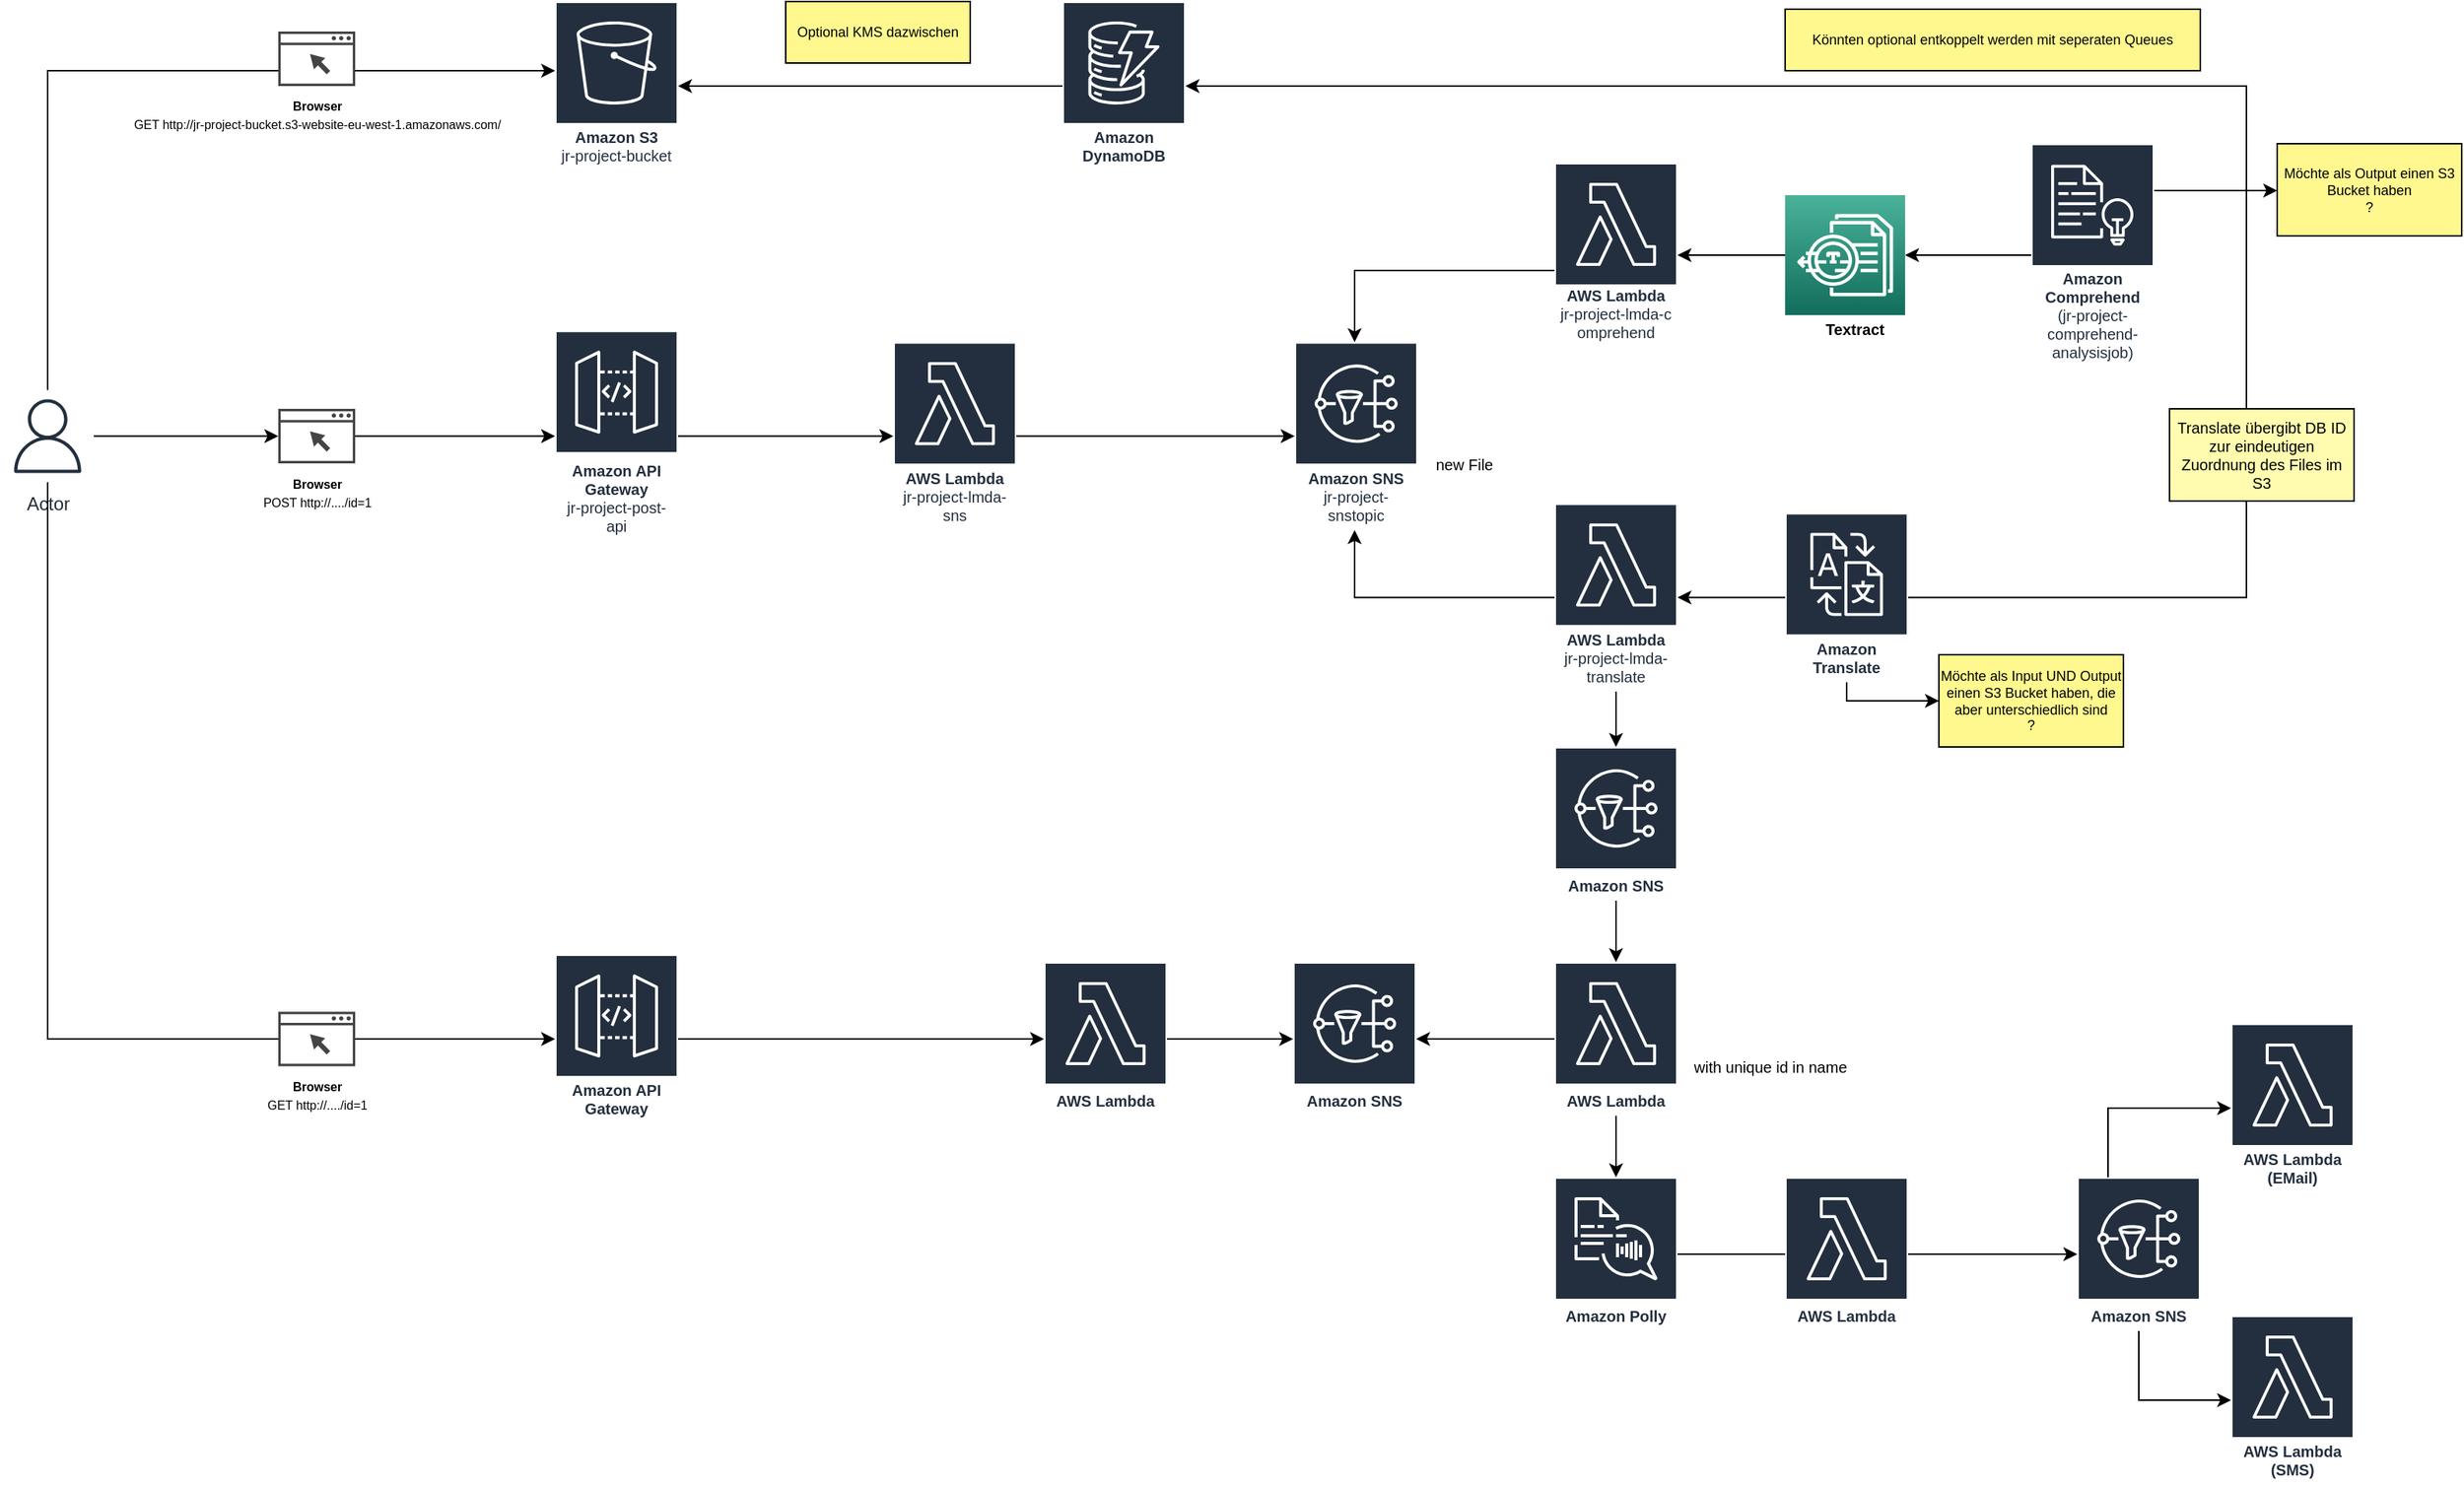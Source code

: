 <mxfile version="20.5.3" type="device"><diagram id="95vBne24npr8SuxhA-gB" name="Page-1"><mxGraphModel dx="1150" dy="440" grid="1" gridSize="10" guides="1" tooltips="1" connect="1" arrows="1" fold="1" page="1" pageScale="1" pageWidth="1654" pageHeight="2336" math="0" shadow="0"><root><mxCell id="0"/><mxCell id="1" parent="0"/><mxCell id="W8NpMtJ8kf_Z8Ei0mUSe-3" style="edgeStyle=orthogonalEdgeStyle;rounded=0;orthogonalLoop=1;jettySize=auto;html=1;startArrow=none;" parent="1" source="0fpMeOELZZ_zx-c1OUiV-1" target="W8NpMtJ8kf_Z8Ei0mUSe-2" edge="1"><mxGeometry relative="1" as="geometry"><Array as="points"><mxPoint x="320" y="500"/><mxPoint x="320" y="500"/></Array></mxGeometry></mxCell><mxCell id="0fpMeOELZZ_zx-c1OUiV-7" style="edgeStyle=orthogonalEdgeStyle;rounded=0;orthogonalLoop=1;jettySize=auto;html=1;fontSize=10;" parent="1" source="W8NpMtJ8kf_Z8Ei0mUSe-1" target="0fpMeOELZZ_zx-c1OUiV-6" edge="1"><mxGeometry relative="1" as="geometry"/></mxCell><mxCell id="W8NpMtJ8kf_Z8Ei0mUSe-1" value="Actor" style="sketch=0;outlineConnect=0;fontColor=#232F3E;gradientColor=none;strokeColor=#232F3E;fillColor=#ffffff;dashed=0;verticalLabelPosition=bottom;verticalAlign=top;align=center;html=1;fontSize=12;fontStyle=0;aspect=fixed;shape=mxgraph.aws4.resourceIcon;resIcon=mxgraph.aws4.user;" parent="1" vertex="1"><mxGeometry y="707.75" width="60" height="60" as="geometry"/></mxCell><mxCell id="W8NpMtJ8kf_Z8Ei0mUSe-2" value="&lt;div&gt;Am&lt;font style=&quot;font-size: 10px;&quot;&gt;azon S3&lt;/font&gt;&lt;font style=&quot;font-size: 10px;&quot;&gt; &lt;br&gt;&lt;/font&gt;&lt;/div&gt;&lt;div&gt;&lt;span style=&quot;font-weight: normal;&quot;&gt;&lt;font style=&quot;font-size: 10px;&quot;&gt;jr-project-bucket&lt;/font&gt;&lt;/span&gt;&lt;/div&gt;" style="sketch=0;outlineConnect=0;fontColor=#232F3E;gradientColor=none;strokeColor=#ffffff;fillColor=#232F3E;dashed=0;verticalLabelPosition=middle;verticalAlign=bottom;align=center;html=1;whiteSpace=wrap;fontSize=10;fontStyle=1;spacing=3;shape=mxgraph.aws4.productIcon;prIcon=mxgraph.aws4.s3;" parent="1" vertex="1"><mxGeometry x="360" y="455" width="80" height="110" as="geometry"/></mxCell><mxCell id="W8NpMtJ8kf_Z8Ei0mUSe-16" style="edgeStyle=orthogonalEdgeStyle;rounded=0;orthogonalLoop=1;jettySize=auto;html=1;" parent="1" source="W8NpMtJ8kf_Z8Ei0mUSe-6" target="W8NpMtJ8kf_Z8Ei0mUSe-2" edge="1"><mxGeometry relative="1" as="geometry"/></mxCell><mxCell id="W8NpMtJ8kf_Z8Ei0mUSe-6" value="Amazon DynamoDB" style="sketch=0;outlineConnect=0;fontColor=#232F3E;gradientColor=none;strokeColor=#ffffff;fillColor=#232F3E;dashed=0;verticalLabelPosition=middle;verticalAlign=bottom;align=center;html=1;whiteSpace=wrap;fontSize=10;fontStyle=1;spacing=3;shape=mxgraph.aws4.productIcon;prIcon=mxgraph.aws4.dynamodb;" parent="1" vertex="1"><mxGeometry x="690" y="455" width="80" height="110" as="geometry"/></mxCell><mxCell id="0fpMeOELZZ_zx-c1OUiV-1" value="&lt;div&gt;&lt;font style=&quot;font-size: 8px;&quot;&gt;&lt;b&gt;Browser&lt;/b&gt;&lt;br&gt;&lt;/font&gt;&lt;/div&gt;&lt;div&gt;&lt;font style=&quot;font-size: 8px;&quot;&gt;GET http://jr-project-bucket.s3-website-eu-west-1.amazonaws.com/&lt;/font&gt;&lt;/div&gt;" style="sketch=0;pointerEvents=1;shadow=0;dashed=0;html=1;strokeColor=none;fillColor=#434445;aspect=fixed;labelPosition=center;verticalLabelPosition=bottom;verticalAlign=top;align=center;outlineConnect=0;shape=mxgraph.vvd.web_browser;fontSize=10;" parent="1" vertex="1"><mxGeometry x="180" y="474.5" width="50" height="35.5" as="geometry"/></mxCell><mxCell id="0fpMeOELZZ_zx-c1OUiV-2" value="" style="edgeStyle=orthogonalEdgeStyle;rounded=0;orthogonalLoop=1;jettySize=auto;html=1;endArrow=none;" parent="1" source="W8NpMtJ8kf_Z8Ei0mUSe-1" target="0fpMeOELZZ_zx-c1OUiV-1" edge="1"><mxGeometry relative="1" as="geometry"><mxPoint x="190" y="340" as="sourcePoint"/><mxPoint x="360" y="340" as="targetPoint"/><Array as="points"><mxPoint x="30" y="500"/></Array></mxGeometry></mxCell><mxCell id="0fpMeOELZZ_zx-c1OUiV-10" style="edgeStyle=orthogonalEdgeStyle;rounded=0;orthogonalLoop=1;jettySize=auto;html=1;fontSize=10;" parent="1" source="0fpMeOELZZ_zx-c1OUiV-5" target="0fpMeOELZZ_zx-c1OUiV-11" edge="1"><mxGeometry relative="1" as="geometry"><mxPoint x="530" y="737.818" as="targetPoint"/></mxGeometry></mxCell><mxCell id="0fpMeOELZZ_zx-c1OUiV-5" value="&lt;div&gt;Amazon API Gateway&lt;/div&gt;&lt;span style=&quot;font-weight: normal;&quot;&gt;jr-project-post-api&lt;/span&gt;" style="sketch=0;outlineConnect=0;fontColor=#232F3E;gradientColor=none;strokeColor=#ffffff;fillColor=#232F3E;dashed=0;verticalLabelPosition=middle;verticalAlign=bottom;align=center;html=1;whiteSpace=wrap;fontSize=10;fontStyle=1;spacing=3;shape=mxgraph.aws4.productIcon;prIcon=mxgraph.aws4.api_gateway;" parent="1" vertex="1"><mxGeometry x="360" y="669.13" width="80" height="137.25" as="geometry"/></mxCell><mxCell id="0fpMeOELZZ_zx-c1OUiV-8" style="edgeStyle=orthogonalEdgeStyle;rounded=0;orthogonalLoop=1;jettySize=auto;html=1;fontSize=10;" parent="1" source="0fpMeOELZZ_zx-c1OUiV-6" target="0fpMeOELZZ_zx-c1OUiV-5" edge="1"><mxGeometry relative="1" as="geometry"/></mxCell><mxCell id="0fpMeOELZZ_zx-c1OUiV-6" value="&lt;div&gt;&lt;font style=&quot;font-size: 8px;&quot;&gt;&lt;b&gt;Browser&lt;/b&gt;&lt;br&gt;&lt;/font&gt;&lt;/div&gt;&lt;div&gt;&lt;font style=&quot;font-size: 8px;&quot;&gt;POST http://..../id=1&lt;br&gt;&lt;/font&gt;&lt;/div&gt;" style="sketch=0;pointerEvents=1;shadow=0;dashed=0;html=1;strokeColor=none;fillColor=#434445;aspect=fixed;labelPosition=center;verticalLabelPosition=bottom;verticalAlign=top;align=center;outlineConnect=0;shape=mxgraph.vvd.web_browser;fontSize=10;" parent="1" vertex="1"><mxGeometry x="180" y="720" width="50" height="35.5" as="geometry"/></mxCell><mxCell id="0fpMeOELZZ_zx-c1OUiV-14" style="edgeStyle=orthogonalEdgeStyle;rounded=0;orthogonalLoop=1;jettySize=auto;html=1;fontSize=10;" parent="1" source="0fpMeOELZZ_zx-c1OUiV-11" target="0fpMeOELZZ_zx-c1OUiV-13" edge="1"><mxGeometry relative="1" as="geometry"/></mxCell><mxCell id="0fpMeOELZZ_zx-c1OUiV-11" value="&lt;div&gt;AWS Lambda&lt;/div&gt;&lt;div&gt;&lt;span style=&quot;font-weight: normal;&quot;&gt;jr-project-lmda-sns&lt;/span&gt;&lt;br&gt;&lt;/div&gt;" style="sketch=0;outlineConnect=0;fontColor=#232F3E;gradientColor=none;strokeColor=#ffffff;fillColor=#232F3E;dashed=0;verticalLabelPosition=middle;verticalAlign=bottom;align=center;html=1;whiteSpace=wrap;fontSize=10;fontStyle=1;spacing=3;shape=mxgraph.aws4.productIcon;prIcon=mxgraph.aws4.lambda;" parent="1" vertex="1"><mxGeometry x="580" y="676.63" width="80" height="122.25" as="geometry"/></mxCell><mxCell id="0fpMeOELZZ_zx-c1OUiV-13" value="&lt;div&gt;Amazon SNS&lt;/div&gt;&lt;div&gt;&lt;span style=&quot;font-weight: normal;&quot;&gt;jr-project-snstopic&lt;/span&gt;&lt;br&gt;&lt;/div&gt;" style="sketch=0;outlineConnect=0;fontColor=#232F3E;gradientColor=none;strokeColor=#ffffff;fillColor=#232F3E;dashed=0;verticalLabelPosition=middle;verticalAlign=bottom;align=center;html=1;whiteSpace=wrap;fontSize=10;fontStyle=1;spacing=3;shape=mxgraph.aws4.productIcon;prIcon=mxgraph.aws4.sns;" parent="1" vertex="1"><mxGeometry x="841" y="676.63" width="80" height="122.25" as="geometry"/></mxCell><mxCell id="0fpMeOELZZ_zx-c1OUiV-17" style="edgeStyle=orthogonalEdgeStyle;rounded=0;orthogonalLoop=1;jettySize=auto;html=1;fontSize=10;" parent="1" source="0fpMeOELZZ_zx-c1OUiV-15" target="0fpMeOELZZ_zx-c1OUiV-13" edge="1"><mxGeometry relative="1" as="geometry"><Array as="points"><mxPoint x="880" y="630"/></Array></mxGeometry></mxCell><mxCell id="0fpMeOELZZ_zx-c1OUiV-15" value="&lt;div&gt;AWS Lambda&lt;/div&gt;&lt;div&gt;&lt;span style=&quot;font-weight: normal;&quot;&gt;&lt;span data-analytics-type=&quot;variant&quot; data-analytics=&quot;refreshEnabledV2&quot;&gt;&lt;span data-clipboard-text=&quot;arn:aws:lambda:eu-west-1:392833301304:function:jr-project-lmda-comprehend&quot;&gt;&lt;span style=&quot;word-break: break-all;&quot;&gt;jr-project-lmda-comprehend&lt;/span&gt;&lt;/span&gt;&lt;/span&gt;&lt;/span&gt;&lt;/div&gt;" style="sketch=0;outlineConnect=0;fontColor=#232F3E;gradientColor=none;strokeColor=#ffffff;fillColor=#232F3E;dashed=0;verticalLabelPosition=middle;verticalAlign=bottom;align=center;html=1;whiteSpace=wrap;fontSize=10;fontStyle=1;spacing=3;shape=mxgraph.aws4.productIcon;prIcon=mxgraph.aws4.lambda;" parent="1" vertex="1"><mxGeometry x="1010" y="560" width="80" height="120" as="geometry"/></mxCell><mxCell id="0fpMeOELZZ_zx-c1OUiV-18" style="edgeStyle=orthogonalEdgeStyle;rounded=0;orthogonalLoop=1;jettySize=auto;html=1;fontSize=10;" parent="1" source="0fpMeOELZZ_zx-c1OUiV-16" target="0fpMeOELZZ_zx-c1OUiV-13" edge="1"><mxGeometry relative="1" as="geometry"><Array as="points"><mxPoint x="880" y="843"/></Array></mxGeometry></mxCell><mxCell id="0fpMeOELZZ_zx-c1OUiV-26" style="edgeStyle=orthogonalEdgeStyle;rounded=0;orthogonalLoop=1;jettySize=auto;html=1;fontSize=10;" parent="1" source="0fpMeOELZZ_zx-c1OUiV-16" target="0fpMeOELZZ_zx-c1OUiV-25" edge="1"><mxGeometry relative="1" as="geometry"/></mxCell><mxCell id="0fpMeOELZZ_zx-c1OUiV-16" value="&lt;div&gt;AWS Lambda&lt;/div&gt;&lt;div&gt;&lt;span style=&quot;font-weight: normal;&quot;&gt;jr-project-lmda-translate&lt;/span&gt;&lt;br&gt;&lt;/div&gt;" style="sketch=0;outlineConnect=0;fontColor=#232F3E;gradientColor=none;strokeColor=#ffffff;fillColor=#232F3E;dashed=0;verticalLabelPosition=middle;verticalAlign=bottom;align=center;html=1;whiteSpace=wrap;fontSize=10;fontStyle=1;spacing=3;shape=mxgraph.aws4.productIcon;prIcon=mxgraph.aws4.lambda;" parent="1" vertex="1"><mxGeometry x="1010" y="781.63" width="80" height="122.25" as="geometry"/></mxCell><mxCell id="0fpMeOELZZ_zx-c1OUiV-22" style="edgeStyle=orthogonalEdgeStyle;rounded=0;orthogonalLoop=1;jettySize=auto;html=1;fontSize=10;" parent="1" source="0fpMeOELZZ_zx-c1OUiV-19" target="0fpMeOELZZ_zx-c1OUiV-15" edge="1"><mxGeometry relative="1" as="geometry"/></mxCell><mxCell id="0fpMeOELZZ_zx-c1OUiV-19" value="" style="sketch=0;points=[[0,0,0],[0.25,0,0],[0.5,0,0],[0.75,0,0],[1,0,0],[0,1,0],[0.25,1,0],[0.5,1,0],[0.75,1,0],[1,1,0],[0,0.25,0],[0,0.5,0],[0,0.75,0],[1,0.25,0],[1,0.5,0],[1,0.75,0]];outlineConnect=0;fontColor=#232F3E;gradientColor=#4AB29A;gradientDirection=north;fillColor=#116D5B;strokeColor=#ffffff;dashed=0;verticalLabelPosition=bottom;verticalAlign=top;align=center;html=1;fontSize=12;fontStyle=0;aspect=fixed;shape=mxgraph.aws4.resourceIcon;resIcon=mxgraph.aws4.textract;" parent="1" vertex="1"><mxGeometry x="1160" y="581" width="78" height="78" as="geometry"/></mxCell><mxCell id="0fpMeOELZZ_zx-c1OUiV-23" style="edgeStyle=orthogonalEdgeStyle;rounded=0;orthogonalLoop=1;jettySize=auto;html=1;fontSize=10;" parent="1" source="0fpMeOELZZ_zx-c1OUiV-20" target="0fpMeOELZZ_zx-c1OUiV-19" edge="1"><mxGeometry relative="1" as="geometry"/></mxCell><mxCell id="2vjerDdjItkpGrRQreyZ-18" style="edgeStyle=orthogonalEdgeStyle;rounded=0;orthogonalLoop=1;jettySize=auto;html=1;fontSize=9;strokeColor=#000000;" parent="1" source="0fpMeOELZZ_zx-c1OUiV-20" target="2vjerDdjItkpGrRQreyZ-17" edge="1"><mxGeometry relative="1" as="geometry"><Array as="points"><mxPoint x="1430" y="578"/><mxPoint x="1430" y="578"/></Array></mxGeometry></mxCell><mxCell id="0fpMeOELZZ_zx-c1OUiV-20" value="&lt;div&gt;Amazon Comprehend&lt;/div&gt;&lt;div&gt;&lt;span style=&quot;font-weight: normal;&quot;&gt;(jr-project-comprehend-analysisjob)&lt;/span&gt;&lt;br&gt;&lt;/div&gt;" style="sketch=0;outlineConnect=0;fontColor=#232F3E;gradientColor=none;strokeColor=#ffffff;fillColor=#232F3E;dashed=0;verticalLabelPosition=middle;verticalAlign=bottom;align=center;html=1;whiteSpace=wrap;fontSize=10;fontStyle=1;spacing=3;shape=mxgraph.aws4.productIcon;prIcon=mxgraph.aws4.comprehend;" parent="1" vertex="1"><mxGeometry x="1320" y="547.5" width="80" height="145" as="geometry"/></mxCell><mxCell id="0fpMeOELZZ_zx-c1OUiV-24" style="edgeStyle=orthogonalEdgeStyle;rounded=0;orthogonalLoop=1;jettySize=auto;html=1;fontSize=10;" parent="1" source="0fpMeOELZZ_zx-c1OUiV-21" target="0fpMeOELZZ_zx-c1OUiV-16" edge="1"><mxGeometry relative="1" as="geometry"/></mxCell><mxCell id="2vjerDdjItkpGrRQreyZ-21" style="edgeStyle=orthogonalEdgeStyle;rounded=0;orthogonalLoop=1;jettySize=auto;html=1;fontSize=9;" parent="1" source="0fpMeOELZZ_zx-c1OUiV-21" target="W8NpMtJ8kf_Z8Ei0mUSe-6" edge="1"><mxGeometry relative="1" as="geometry"><Array as="points"><mxPoint x="1460" y="843"/><mxPoint x="1460" y="510"/></Array></mxGeometry></mxCell><mxCell id="2vjerDdjItkpGrRQreyZ-26" style="edgeStyle=orthogonalEdgeStyle;rounded=0;orthogonalLoop=1;jettySize=auto;html=1;strokeColor=#000000;fontSize=9;fillColor=#FFFCB0;" parent="1" source="0fpMeOELZZ_zx-c1OUiV-21" target="2vjerDdjItkpGrRQreyZ-25" edge="1"><mxGeometry relative="1" as="geometry"><Array as="points"><mxPoint x="1200" y="910"/></Array></mxGeometry></mxCell><mxCell id="0fpMeOELZZ_zx-c1OUiV-21" value="Amazon Translate" style="sketch=0;outlineConnect=0;fontColor=#232F3E;gradientColor=none;strokeColor=#ffffff;fillColor=#232F3E;dashed=0;verticalLabelPosition=middle;verticalAlign=bottom;align=center;html=1;whiteSpace=wrap;fontSize=10;fontStyle=1;spacing=3;shape=mxgraph.aws4.productIcon;prIcon=mxgraph.aws4.translate;" parent="1" vertex="1"><mxGeometry x="1160" y="787.75" width="80" height="110" as="geometry"/></mxCell><mxCell id="0fpMeOELZZ_zx-c1OUiV-28" style="edgeStyle=orthogonalEdgeStyle;rounded=0;orthogonalLoop=1;jettySize=auto;html=1;fontSize=10;" parent="1" source="0fpMeOELZZ_zx-c1OUiV-25" target="0fpMeOELZZ_zx-c1OUiV-27" edge="1"><mxGeometry relative="1" as="geometry"/></mxCell><mxCell id="0fpMeOELZZ_zx-c1OUiV-25" value="Amazon SNS" style="sketch=0;outlineConnect=0;fontColor=#232F3E;gradientColor=none;strokeColor=#ffffff;fillColor=#232F3E;dashed=0;verticalLabelPosition=middle;verticalAlign=bottom;align=center;html=1;whiteSpace=wrap;fontSize=10;fontStyle=1;spacing=3;shape=mxgraph.aws4.productIcon;prIcon=mxgraph.aws4.sns;" parent="1" vertex="1"><mxGeometry x="1010" y="940" width="80" height="100" as="geometry"/></mxCell><mxCell id="0fpMeOELZZ_zx-c1OUiV-30" style="edgeStyle=orthogonalEdgeStyle;rounded=0;orthogonalLoop=1;jettySize=auto;html=1;fontSize=10;" parent="1" source="0fpMeOELZZ_zx-c1OUiV-27" target="0fpMeOELZZ_zx-c1OUiV-29" edge="1"><mxGeometry relative="1" as="geometry"/></mxCell><mxCell id="0fpMeOELZZ_zx-c1OUiV-40" style="edgeStyle=orthogonalEdgeStyle;rounded=0;orthogonalLoop=1;jettySize=auto;html=1;fontSize=10;" parent="1" source="0fpMeOELZZ_zx-c1OUiV-27" target="0fpMeOELZZ_zx-c1OUiV-39" edge="1"><mxGeometry relative="1" as="geometry"/></mxCell><mxCell id="0fpMeOELZZ_zx-c1OUiV-27" value="AWS Lambda" style="sketch=0;outlineConnect=0;fontColor=#232F3E;gradientColor=none;strokeColor=#ffffff;fillColor=#232F3E;dashed=0;verticalLabelPosition=middle;verticalAlign=bottom;align=center;html=1;whiteSpace=wrap;fontSize=10;fontStyle=1;spacing=3;shape=mxgraph.aws4.productIcon;prIcon=mxgraph.aws4.lambda;" parent="1" vertex="1"><mxGeometry x="1010" y="1080" width="80" height="100" as="geometry"/></mxCell><mxCell id="2vjerDdjItkpGrRQreyZ-6" style="edgeStyle=orthogonalEdgeStyle;rounded=0;orthogonalLoop=1;jettySize=auto;html=1;" parent="1" source="0fpMeOELZZ_zx-c1OUiV-29" target="2vjerDdjItkpGrRQreyZ-3" edge="1"><mxGeometry relative="1" as="geometry"/></mxCell><mxCell id="0fpMeOELZZ_zx-c1OUiV-29" value="Amazon Polly" style="sketch=0;outlineConnect=0;fontColor=#232F3E;gradientColor=none;strokeColor=#ffffff;fillColor=#232F3E;dashed=0;verticalLabelPosition=middle;verticalAlign=bottom;align=center;html=1;whiteSpace=wrap;fontSize=10;fontStyle=1;spacing=3;shape=mxgraph.aws4.productIcon;prIcon=mxgraph.aws4.polly;" parent="1" vertex="1"><mxGeometry x="1010" y="1220" width="80" height="100" as="geometry"/></mxCell><mxCell id="0fpMeOELZZ_zx-c1OUiV-31" value="&lt;b&gt;&lt;font style=&quot;font-size: 10px;&quot;&gt;Textract&lt;/font&gt;&lt;/b&gt;" style="text;html=1;align=center;verticalAlign=middle;resizable=0;points=[];autosize=1;strokeColor=none;fillColor=none;" parent="1" vertex="1"><mxGeometry x="1175" y="652.75" width="60" height="30" as="geometry"/></mxCell><mxCell id="0fpMeOELZZ_zx-c1OUiV-34" value="" style="shape=image;html=1;verticalAlign=top;verticalLabelPosition=bottom;labelBackgroundColor=#ffffff;imageAspect=0;aspect=fixed;image=https://cdn1.iconfinder.com/data/icons/bootstrap-vol-3/16/filetype-mp3-128.png;fontSize=10;" parent="1" vertex="1"><mxGeometry x="1100" y="1100" width="40" height="40" as="geometry"/></mxCell><mxCell id="0fpMeOELZZ_zx-c1OUiV-35" value="" style="shape=image;html=1;verticalAlign=top;verticalLabelPosition=bottom;labelBackgroundColor=#ffffff;imageAspect=0;aspect=fixed;image=https://cdn1.iconfinder.com/data/icons/bootstrap-vol-3/16/filetype-doc-128.png;fontSize=10;" parent="1" vertex="1"><mxGeometry x="1100" y="960" width="40" height="40" as="geometry"/></mxCell><mxCell id="0fpMeOELZZ_zx-c1OUiV-36" value="" style="shape=image;html=1;verticalAlign=top;verticalLabelPosition=bottom;labelBackgroundColor=#ffffff;imageAspect=0;aspect=fixed;image=https://cdn4.iconfinder.com/data/icons/48-bubbles/48/12.File-128.png;fontSize=10;" parent="1" vertex="1"><mxGeometry x="927.5" y="707.75" width="42.5" height="42.5" as="geometry"/></mxCell><mxCell id="0fpMeOELZZ_zx-c1OUiV-37" value="&lt;font style=&quot;font-size: 10px;&quot;&gt;new File&lt;/font&gt;" style="text;html=1;align=center;verticalAlign=middle;resizable=0;points=[];autosize=1;strokeColor=none;fillColor=none;" parent="1" vertex="1"><mxGeometry x="921" y="741" width="60" height="30" as="geometry"/></mxCell><mxCell id="0fpMeOELZZ_zx-c1OUiV-38" value="&lt;font style=&quot;font-size: 10px;&quot;&gt;with unique id in name&lt;/font&gt;" style="text;html=1;align=center;verticalAlign=middle;resizable=0;points=[];autosize=1;strokeColor=none;fillColor=none;" parent="1" vertex="1"><mxGeometry x="1085" y="1133" width="130" height="30" as="geometry"/></mxCell><mxCell id="0fpMeOELZZ_zx-c1OUiV-39" value="Amazon SNS" style="sketch=0;outlineConnect=0;fontColor=#232F3E;gradientColor=none;strokeColor=#ffffff;fillColor=#232F3E;dashed=0;verticalLabelPosition=middle;verticalAlign=bottom;align=center;html=1;whiteSpace=wrap;fontSize=10;fontStyle=1;spacing=3;shape=mxgraph.aws4.productIcon;prIcon=mxgraph.aws4.sns;" parent="1" vertex="1"><mxGeometry x="840" y="1080" width="80" height="100" as="geometry"/></mxCell><mxCell id="0fpMeOELZZ_zx-c1OUiV-42" style="edgeStyle=orthogonalEdgeStyle;rounded=0;orthogonalLoop=1;jettySize=auto;html=1;fontSize=10;" parent="1" source="0fpMeOELZZ_zx-c1OUiV-41" target="0fpMeOELZZ_zx-c1OUiV-39" edge="1"><mxGeometry relative="1" as="geometry"/></mxCell><mxCell id="0fpMeOELZZ_zx-c1OUiV-41" value="AWS Lambda" style="sketch=0;outlineConnect=0;fontColor=#232F3E;gradientColor=none;strokeColor=#ffffff;fillColor=#232F3E;dashed=0;verticalLabelPosition=middle;verticalAlign=bottom;align=center;html=1;whiteSpace=wrap;fontSize=10;fontStyle=1;spacing=3;shape=mxgraph.aws4.productIcon;prIcon=mxgraph.aws4.lambda;" parent="1" vertex="1"><mxGeometry x="678" y="1080" width="80" height="100" as="geometry"/></mxCell><mxCell id="0fpMeOELZZ_zx-c1OUiV-44" style="edgeStyle=orthogonalEdgeStyle;rounded=0;orthogonalLoop=1;jettySize=auto;html=1;fontSize=10;" parent="1" source="0fpMeOELZZ_zx-c1OUiV-43" target="0fpMeOELZZ_zx-c1OUiV-41" edge="1"><mxGeometry relative="1" as="geometry"/></mxCell><mxCell id="0fpMeOELZZ_zx-c1OUiV-43" value="Amazon API Gateway" style="sketch=0;outlineConnect=0;fontColor=#232F3E;gradientColor=none;strokeColor=#ffffff;fillColor=#232F3E;dashed=0;verticalLabelPosition=middle;verticalAlign=bottom;align=center;html=1;whiteSpace=wrap;fontSize=10;fontStyle=1;spacing=3;shape=mxgraph.aws4.productIcon;prIcon=mxgraph.aws4.api_gateway;" parent="1" vertex="1"><mxGeometry x="360" y="1075" width="80" height="110" as="geometry"/></mxCell><mxCell id="0fpMeOELZZ_zx-c1OUiV-48" style="edgeStyle=orthogonalEdgeStyle;rounded=0;orthogonalLoop=1;jettySize=auto;html=1;fontSize=10;" parent="1" source="0fpMeOELZZ_zx-c1OUiV-46" target="0fpMeOELZZ_zx-c1OUiV-43" edge="1"><mxGeometry relative="1" as="geometry"/></mxCell><mxCell id="0fpMeOELZZ_zx-c1OUiV-46" value="&lt;div&gt;&lt;font style=&quot;font-size: 8px;&quot;&gt;&lt;b&gt;Browser&lt;/b&gt;&lt;br&gt;&lt;/font&gt;&lt;/div&gt;&lt;div&gt;&lt;font style=&quot;font-size: 8px;&quot;&gt;GET http://..../id=1&lt;br&gt;&lt;/font&gt;&lt;/div&gt;" style="sketch=0;pointerEvents=1;shadow=0;dashed=0;html=1;strokeColor=none;fillColor=#434445;aspect=fixed;labelPosition=center;verticalLabelPosition=bottom;verticalAlign=top;align=center;outlineConnect=0;shape=mxgraph.vvd.web_browser;fontSize=10;" parent="1" vertex="1"><mxGeometry x="180" y="1112.25" width="50" height="35.5" as="geometry"/></mxCell><mxCell id="0fpMeOELZZ_zx-c1OUiV-47" value="" style="edgeStyle=orthogonalEdgeStyle;rounded=0;orthogonalLoop=1;jettySize=auto;html=1;fontSize=10;endArrow=none;" parent="1" source="W8NpMtJ8kf_Z8Ei0mUSe-1" target="0fpMeOELZZ_zx-c1OUiV-46" edge="1"><mxGeometry relative="1" as="geometry"><mxPoint x="20" y="767.75" as="sourcePoint"/><mxPoint x="354" y="1130" as="targetPoint"/><Array as="points"><mxPoint x="30" y="1130"/></Array></mxGeometry></mxCell><mxCell id="2vjerDdjItkpGrRQreyZ-1" style="edgeStyle=orthogonalEdgeStyle;rounded=0;orthogonalLoop=1;jettySize=auto;html=1;" parent="1" source="2vjerDdjItkpGrRQreyZ-3" target="2vjerDdjItkpGrRQreyZ-4" edge="1"><mxGeometry relative="1" as="geometry"><Array as="points"><mxPoint x="1370" y="1175"/></Array></mxGeometry></mxCell><mxCell id="2vjerDdjItkpGrRQreyZ-2" style="edgeStyle=orthogonalEdgeStyle;rounded=0;orthogonalLoop=1;jettySize=auto;html=1;" parent="1" source="2vjerDdjItkpGrRQreyZ-3" target="2vjerDdjItkpGrRQreyZ-5" edge="1"><mxGeometry relative="1" as="geometry"><Array as="points"><mxPoint x="1390" y="1365"/></Array></mxGeometry></mxCell><mxCell id="2vjerDdjItkpGrRQreyZ-3" value="Amazon SNS" style="sketch=0;outlineConnect=0;fontColor=#232F3E;gradientColor=none;strokeColor=#ffffff;fillColor=#232F3E;dashed=0;verticalLabelPosition=middle;verticalAlign=bottom;align=center;html=1;whiteSpace=wrap;fontSize=10;fontStyle=1;spacing=3;shape=mxgraph.aws4.productIcon;prIcon=mxgraph.aws4.sns;" parent="1" vertex="1"><mxGeometry x="1350" y="1220" width="80" height="100" as="geometry"/></mxCell><mxCell id="2vjerDdjItkpGrRQreyZ-4" value="AWS Lambda (EMail)" style="sketch=0;outlineConnect=0;fontColor=#232F3E;gradientColor=none;strokeColor=#ffffff;fillColor=#232F3E;dashed=0;verticalLabelPosition=middle;verticalAlign=bottom;align=center;html=1;whiteSpace=wrap;fontSize=10;fontStyle=1;spacing=3;shape=mxgraph.aws4.productIcon;prIcon=mxgraph.aws4.lambda;" parent="1" vertex="1"><mxGeometry x="1450" y="1120" width="80" height="110" as="geometry"/></mxCell><mxCell id="2vjerDdjItkpGrRQreyZ-5" value="AWS Lambda (SMS)" style="sketch=0;outlineConnect=0;fontColor=#232F3E;gradientColor=none;strokeColor=#ffffff;fillColor=#232F3E;dashed=0;verticalLabelPosition=middle;verticalAlign=bottom;align=center;html=1;whiteSpace=wrap;fontSize=10;fontStyle=1;spacing=3;shape=mxgraph.aws4.productIcon;prIcon=mxgraph.aws4.lambda;" parent="1" vertex="1"><mxGeometry x="1450" y="1310" width="80" height="110" as="geometry"/></mxCell><mxCell id="2vjerDdjItkpGrRQreyZ-7" value="AWS Lambda" style="sketch=0;outlineConnect=0;fontColor=#232F3E;gradientColor=none;strokeColor=#ffffff;fillColor=#232F3E;dashed=0;verticalLabelPosition=middle;verticalAlign=bottom;align=center;html=1;whiteSpace=wrap;fontSize=10;fontStyle=1;spacing=3;shape=mxgraph.aws4.productIcon;prIcon=mxgraph.aws4.lambda;" parent="1" vertex="1"><mxGeometry x="1160" y="1220" width="80" height="100" as="geometry"/></mxCell><mxCell id="2vjerDdjItkpGrRQreyZ-17" value="&lt;div&gt;Möchte als Output einen S3 Bucket haben &lt;br&gt;&lt;/div&gt;&lt;div&gt;?&lt;br&gt;&lt;/div&gt;" style="whiteSpace=wrap;html=1;fontSize=9;fillColor=#FFF88F;" parent="1" vertex="1"><mxGeometry x="1480" y="547.5" width="120" height="60" as="geometry"/></mxCell><mxCell id="2vjerDdjItkpGrRQreyZ-19" value="&lt;div&gt;&lt;font style=&quot;font-size: 10px;&quot;&gt;Translate übergibt DB ID&lt;/font&gt;&lt;/div&gt;&lt;div&gt;&lt;font style=&quot;font-size: 10px;&quot;&gt;zur eindeutigen Zuordnung des Files im S3&lt;/font&gt;&lt;/div&gt;" style="whiteSpace=wrap;html=1;fontSize=9;fillColor=#FFFCB0;" parent="1" vertex="1"><mxGeometry x="1410" y="720" width="120" height="60" as="geometry"/></mxCell><mxCell id="2vjerDdjItkpGrRQreyZ-24" value="Könnten optional entkoppelt werden mit seperaten Queues" style="whiteSpace=wrap;html=1;fontSize=9;fillColor=#FFF88F;" parent="1" vertex="1"><mxGeometry x="1160" y="460" width="270" height="40" as="geometry"/></mxCell><mxCell id="2vjerDdjItkpGrRQreyZ-25" value="&lt;div&gt;Möchte als Input UND Output einen S3 Bucket haben, die aber unterschiedlich sind&lt;br&gt;&lt;/div&gt;&lt;div&gt;?&lt;br&gt;&lt;/div&gt;" style="whiteSpace=wrap;html=1;fontSize=9;fillColor=#FFF88F;" parent="1" vertex="1"><mxGeometry x="1260" y="880" width="120" height="60" as="geometry"/></mxCell><mxCell id="2vjerDdjItkpGrRQreyZ-27" value="Optional KMS dazwischen" style="whiteSpace=wrap;html=1;fontSize=9;fillColor=#FFF88F;" parent="1" vertex="1"><mxGeometry x="510" y="455" width="120" height="40" as="geometry"/></mxCell></root></mxGraphModel></diagram></mxfile>